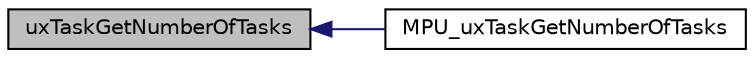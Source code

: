 digraph "uxTaskGetNumberOfTasks"
{
  edge [fontname="Helvetica",fontsize="10",labelfontname="Helvetica",labelfontsize="10"];
  node [fontname="Helvetica",fontsize="10",shape=record];
  rankdir="LR";
  Node22 [label="uxTaskGetNumberOfTasks",height=0.2,width=0.4,color="black", fillcolor="grey75", style="filled", fontcolor="black"];
  Node22 -> Node23 [dir="back",color="midnightblue",fontsize="10",style="solid",fontname="Helvetica"];
  Node23 [label="MPU_uxTaskGetNumberOfTasks",height=0.2,width=0.4,color="black", fillcolor="white", style="filled",URL="$mpu__wrappers_8c.html#a46b9dfbf8afce7ac947cb5be9bf381fa"];
}
